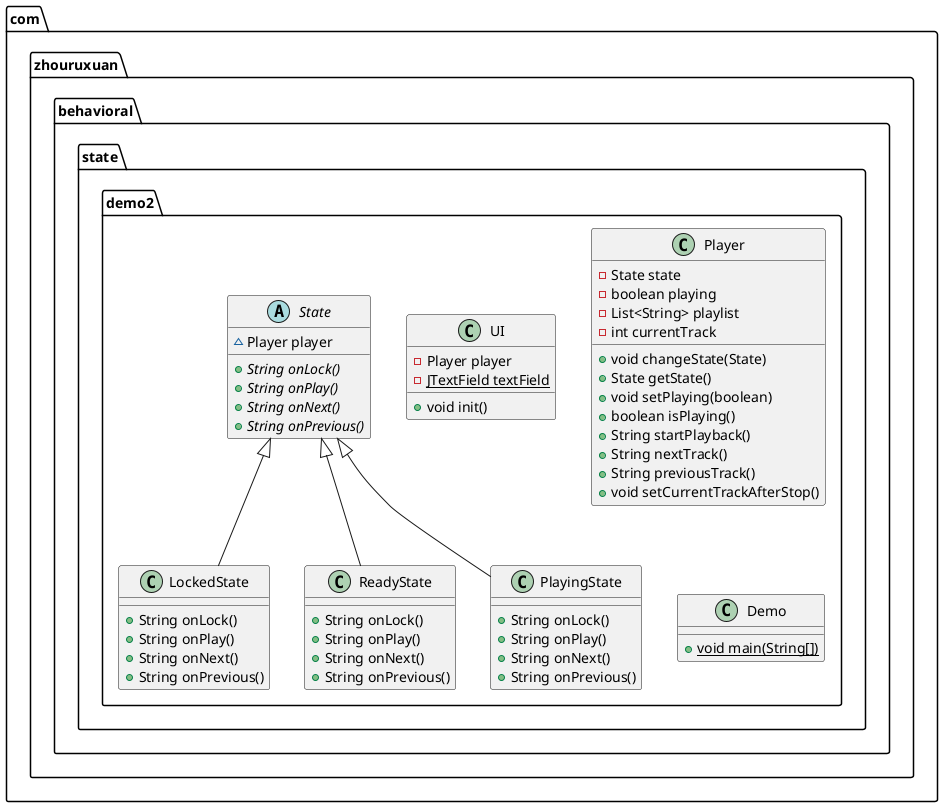 @startuml
class com.zhouruxuan.behavioral.state.demo2.LockedState {
+ String onLock()
+ String onPlay()
+ String onNext()
+ String onPrevious()
}
class com.zhouruxuan.behavioral.state.demo2.UI {
- Player player
- {static} JTextField textField
+ void init()
}
abstract class com.zhouruxuan.behavioral.state.demo2.State {
~ Player player
+ {abstract}String onLock()
+ {abstract}String onPlay()
+ {abstract}String onNext()
+ {abstract}String onPrevious()
}
class com.zhouruxuan.behavioral.state.demo2.Player {
- State state
- boolean playing
- List<String> playlist
- int currentTrack
+ void changeState(State)
+ State getState()
+ void setPlaying(boolean)
+ boolean isPlaying()
+ String startPlayback()
+ String nextTrack()
+ String previousTrack()
+ void setCurrentTrackAfterStop()
}
class com.zhouruxuan.behavioral.state.demo2.Demo {
+ {static} void main(String[])
}
class com.zhouruxuan.behavioral.state.demo2.ReadyState {
+ String onLock()
+ String onPlay()
+ String onNext()
+ String onPrevious()
}
class com.zhouruxuan.behavioral.state.demo2.PlayingState {
+ String onLock()
+ String onPlay()
+ String onNext()
+ String onPrevious()
}


com.zhouruxuan.behavioral.state.demo2.State <|-- com.zhouruxuan.behavioral.state.demo2.LockedState
com.zhouruxuan.behavioral.state.demo2.State <|-- com.zhouruxuan.behavioral.state.demo2.ReadyState
com.zhouruxuan.behavioral.state.demo2.State <|-- com.zhouruxuan.behavioral.state.demo2.PlayingState
@enduml